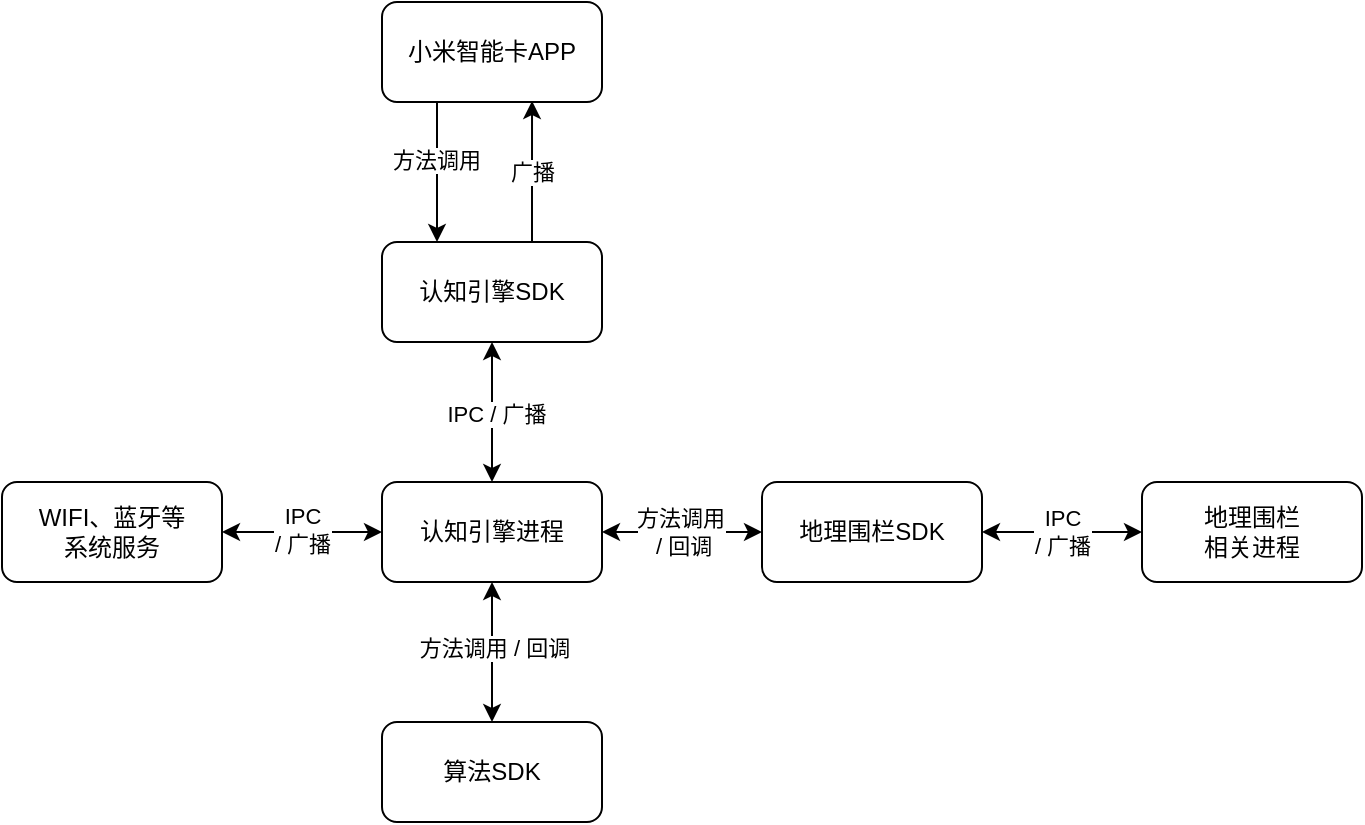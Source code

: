 <mxfile version="20.8.20" type="github">
  <diagram name="第 1 页" id="3ul36k9jk4oqwYASkcxH">
    <mxGraphModel dx="1242" dy="741" grid="0" gridSize="10" guides="1" tooltips="1" connect="1" arrows="1" fold="1" page="0" pageScale="1" pageWidth="827" pageHeight="1169" math="0" shadow="0">
      <root>
        <mxCell id="0" />
        <mxCell id="1" parent="0" />
        <mxCell id="4YbsQSqGWxiNGzrhUzHQ-21" style="edgeStyle=orthogonalEdgeStyle;rounded=0;orthogonalLoop=1;jettySize=auto;html=1;entryX=0.25;entryY=0;entryDx=0;entryDy=0;" edge="1" parent="1" source="4YbsQSqGWxiNGzrhUzHQ-1" target="4YbsQSqGWxiNGzrhUzHQ-2">
          <mxGeometry relative="1" as="geometry">
            <Array as="points">
              <mxPoint x="228" y="225" />
            </Array>
          </mxGeometry>
        </mxCell>
        <mxCell id="4YbsQSqGWxiNGzrhUzHQ-22" value="方法调用" style="edgeLabel;html=1;align=center;verticalAlign=middle;resizable=0;points=[];" vertex="1" connectable="0" parent="4YbsQSqGWxiNGzrhUzHQ-21">
          <mxGeometry x="-0.186" y="-1" relative="1" as="geometry">
            <mxPoint as="offset" />
          </mxGeometry>
        </mxCell>
        <mxCell id="4YbsQSqGWxiNGzrhUzHQ-1" value="小米智能卡APP" style="rounded=1;whiteSpace=wrap;html=1;" vertex="1" parent="1">
          <mxGeometry x="200" y="140" width="110" height="50" as="geometry" />
        </mxCell>
        <mxCell id="4YbsQSqGWxiNGzrhUzHQ-23" value="广播" style="edgeStyle=orthogonalEdgeStyle;rounded=0;orthogonalLoop=1;jettySize=auto;html=1;entryX=0.682;entryY=0.99;entryDx=0;entryDy=0;entryPerimeter=0;" edge="1" parent="1" source="4YbsQSqGWxiNGzrhUzHQ-2" target="4YbsQSqGWxiNGzrhUzHQ-1">
          <mxGeometry relative="1" as="geometry">
            <Array as="points">
              <mxPoint x="275" y="240" />
              <mxPoint x="275" y="240" />
            </Array>
          </mxGeometry>
        </mxCell>
        <mxCell id="4YbsQSqGWxiNGzrhUzHQ-2" value="认知引擎SDK" style="rounded=1;whiteSpace=wrap;html=1;" vertex="1" parent="1">
          <mxGeometry x="200" y="260" width="110" height="50" as="geometry" />
        </mxCell>
        <mxCell id="4YbsQSqGWxiNGzrhUzHQ-3" value="认知引擎进程" style="rounded=1;whiteSpace=wrap;html=1;" vertex="1" parent="1">
          <mxGeometry x="200" y="380" width="110" height="50" as="geometry" />
        </mxCell>
        <mxCell id="4YbsQSqGWxiNGzrhUzHQ-6" value="" style="endArrow=classic;startArrow=classic;html=1;rounded=0;entryX=0.5;entryY=1;entryDx=0;entryDy=0;exitX=0.5;exitY=0;exitDx=0;exitDy=0;" edge="1" parent="1" source="4YbsQSqGWxiNGzrhUzHQ-3" target="4YbsQSqGWxiNGzrhUzHQ-2">
          <mxGeometry width="50" height="50" relative="1" as="geometry">
            <mxPoint x="100" y="410" as="sourcePoint" />
            <mxPoint x="150" y="360" as="targetPoint" />
          </mxGeometry>
        </mxCell>
        <mxCell id="4YbsQSqGWxiNGzrhUzHQ-15" value="IPC / 广播" style="edgeLabel;html=1;align=center;verticalAlign=middle;resizable=0;points=[];" vertex="1" connectable="0" parent="4YbsQSqGWxiNGzrhUzHQ-6">
          <mxGeometry x="0.014" y="-2" relative="1" as="geometry">
            <mxPoint y="1" as="offset" />
          </mxGeometry>
        </mxCell>
        <mxCell id="4YbsQSqGWxiNGzrhUzHQ-8" value="算法SDK" style="rounded=1;whiteSpace=wrap;html=1;" vertex="1" parent="1">
          <mxGeometry x="200" y="500" width="110" height="50" as="geometry" />
        </mxCell>
        <mxCell id="4YbsQSqGWxiNGzrhUzHQ-9" value="地理围栏SDK" style="rounded=1;whiteSpace=wrap;html=1;" vertex="1" parent="1">
          <mxGeometry x="390" y="380" width="110" height="50" as="geometry" />
        </mxCell>
        <mxCell id="4YbsQSqGWxiNGzrhUzHQ-10" value="WIFI、蓝牙等&lt;br&gt;系统服务" style="rounded=1;whiteSpace=wrap;html=1;" vertex="1" parent="1">
          <mxGeometry x="10" y="380" width="110" height="50" as="geometry" />
        </mxCell>
        <mxCell id="4YbsQSqGWxiNGzrhUzHQ-11" value="" style="endArrow=classic;startArrow=classic;html=1;rounded=0;entryX=0;entryY=0.5;entryDx=0;entryDy=0;exitX=1;exitY=0.5;exitDx=0;exitDy=0;" edge="1" parent="1" source="4YbsQSqGWxiNGzrhUzHQ-10" target="4YbsQSqGWxiNGzrhUzHQ-3">
          <mxGeometry width="50" height="50" relative="1" as="geometry">
            <mxPoint x="110" y="500" as="sourcePoint" />
            <mxPoint x="160" y="450" as="targetPoint" />
          </mxGeometry>
        </mxCell>
        <mxCell id="4YbsQSqGWxiNGzrhUzHQ-16" value="IPC &lt;br&gt;/ 广播" style="edgeLabel;html=1;align=center;verticalAlign=middle;resizable=0;points=[];" vertex="1" connectable="0" parent="4YbsQSqGWxiNGzrhUzHQ-11">
          <mxGeometry y="2" relative="1" as="geometry">
            <mxPoint y="1" as="offset" />
          </mxGeometry>
        </mxCell>
        <mxCell id="4YbsQSqGWxiNGzrhUzHQ-13" value="" style="endArrow=classic;startArrow=classic;html=1;rounded=0;entryX=0;entryY=0.5;entryDx=0;entryDy=0;exitX=1;exitY=0.5;exitDx=0;exitDy=0;" edge="1" parent="1" source="4YbsQSqGWxiNGzrhUzHQ-3" target="4YbsQSqGWxiNGzrhUzHQ-9">
          <mxGeometry width="50" height="50" relative="1" as="geometry">
            <mxPoint x="320" y="480" as="sourcePoint" />
            <mxPoint x="370" y="430" as="targetPoint" />
          </mxGeometry>
        </mxCell>
        <mxCell id="4YbsQSqGWxiNGzrhUzHQ-17" value="方法调用&lt;br&gt;&amp;nbsp;/ 回调" style="edgeLabel;html=1;align=center;verticalAlign=middle;resizable=0;points=[];" vertex="1" connectable="0" parent="4YbsQSqGWxiNGzrhUzHQ-13">
          <mxGeometry x="-0.025" y="1" relative="1" as="geometry">
            <mxPoint y="1" as="offset" />
          </mxGeometry>
        </mxCell>
        <mxCell id="4YbsQSqGWxiNGzrhUzHQ-14" value="" style="endArrow=classic;startArrow=classic;html=1;rounded=0;entryX=0.5;entryY=1;entryDx=0;entryDy=0;exitX=0.5;exitY=0;exitDx=0;exitDy=0;" edge="1" parent="1" source="4YbsQSqGWxiNGzrhUzHQ-8" target="4YbsQSqGWxiNGzrhUzHQ-3">
          <mxGeometry width="50" height="50" relative="1" as="geometry">
            <mxPoint x="100" y="530" as="sourcePoint" />
            <mxPoint x="150" y="480" as="targetPoint" />
          </mxGeometry>
        </mxCell>
        <mxCell id="4YbsQSqGWxiNGzrhUzHQ-20" value="方法调用 / 回调" style="edgeLabel;html=1;align=center;verticalAlign=middle;resizable=0;points=[];" vertex="1" connectable="0" parent="4YbsQSqGWxiNGzrhUzHQ-14">
          <mxGeometry x="0.071" y="-1" relative="1" as="geometry">
            <mxPoint as="offset" />
          </mxGeometry>
        </mxCell>
        <mxCell id="4YbsQSqGWxiNGzrhUzHQ-18" value="地理围栏&lt;br&gt;相关进程" style="rounded=1;whiteSpace=wrap;html=1;" vertex="1" parent="1">
          <mxGeometry x="580" y="380" width="110" height="50" as="geometry" />
        </mxCell>
        <mxCell id="4YbsQSqGWxiNGzrhUzHQ-19" value="IPC &lt;br&gt;/ 广播" style="endArrow=classic;startArrow=classic;html=1;rounded=0;entryX=0;entryY=0.5;entryDx=0;entryDy=0;exitX=1;exitY=0.5;exitDx=0;exitDy=0;" edge="1" parent="1" source="4YbsQSqGWxiNGzrhUzHQ-9" target="4YbsQSqGWxiNGzrhUzHQ-18">
          <mxGeometry width="50" height="50" relative="1" as="geometry">
            <mxPoint x="501" y="506" as="sourcePoint" />
            <mxPoint x="551" y="456" as="targetPoint" />
          </mxGeometry>
        </mxCell>
      </root>
    </mxGraphModel>
  </diagram>
</mxfile>
